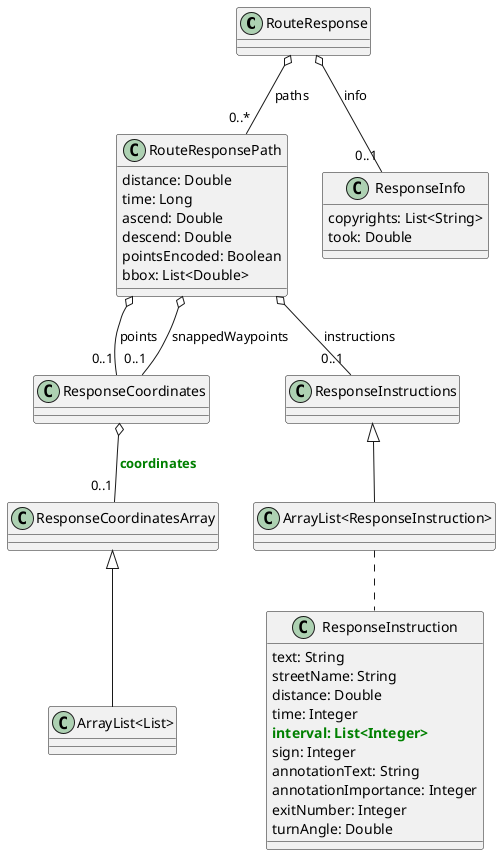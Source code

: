 @startuml

class RouteResponse {
}

class RouteResponsePath {
distance: Double
time: Long
ascend: Double
descend: Double
pointsEncoded: Boolean
bbox: List<Double>
}

class ResponseInfo {
copyrights: List<String>
took: Double
}

class ResponseCoordinates {
}

class ResponseCoordinatesArray {
}

class ResponseInstructions {
}

class ResponseInstruction {
text: String
streetName: String
distance: Double
time: Integer
<b><color:green>interval: List<Integer></color></b>
sign: Integer
annotationText: String
annotationImportance: Integer
exitNumber: Integer
turnAngle: Double
}

RouteResponse o-- "0..*" RouteResponsePath : paths
RouteResponse o-- "0..1" ResponseInfo : info
RouteResponsePath o-- "0..1" ResponseCoordinates : points
RouteResponsePath o-- "0..1" ResponseCoordinates : snappedWaypoints
RouteResponsePath o-- "0..1" ResponseInstructions : instructions
ResponseCoordinates o-- "0..1" ResponseCoordinatesArray : <b><color:green>coordinates</color></b>
ResponseCoordinatesArray <|-- "ArrayList<List>"
ResponseInstructions <|-- "ArrayList<ResponseInstruction>"
"ArrayList<ResponseInstruction>" .. ResponseInstruction

@enduml